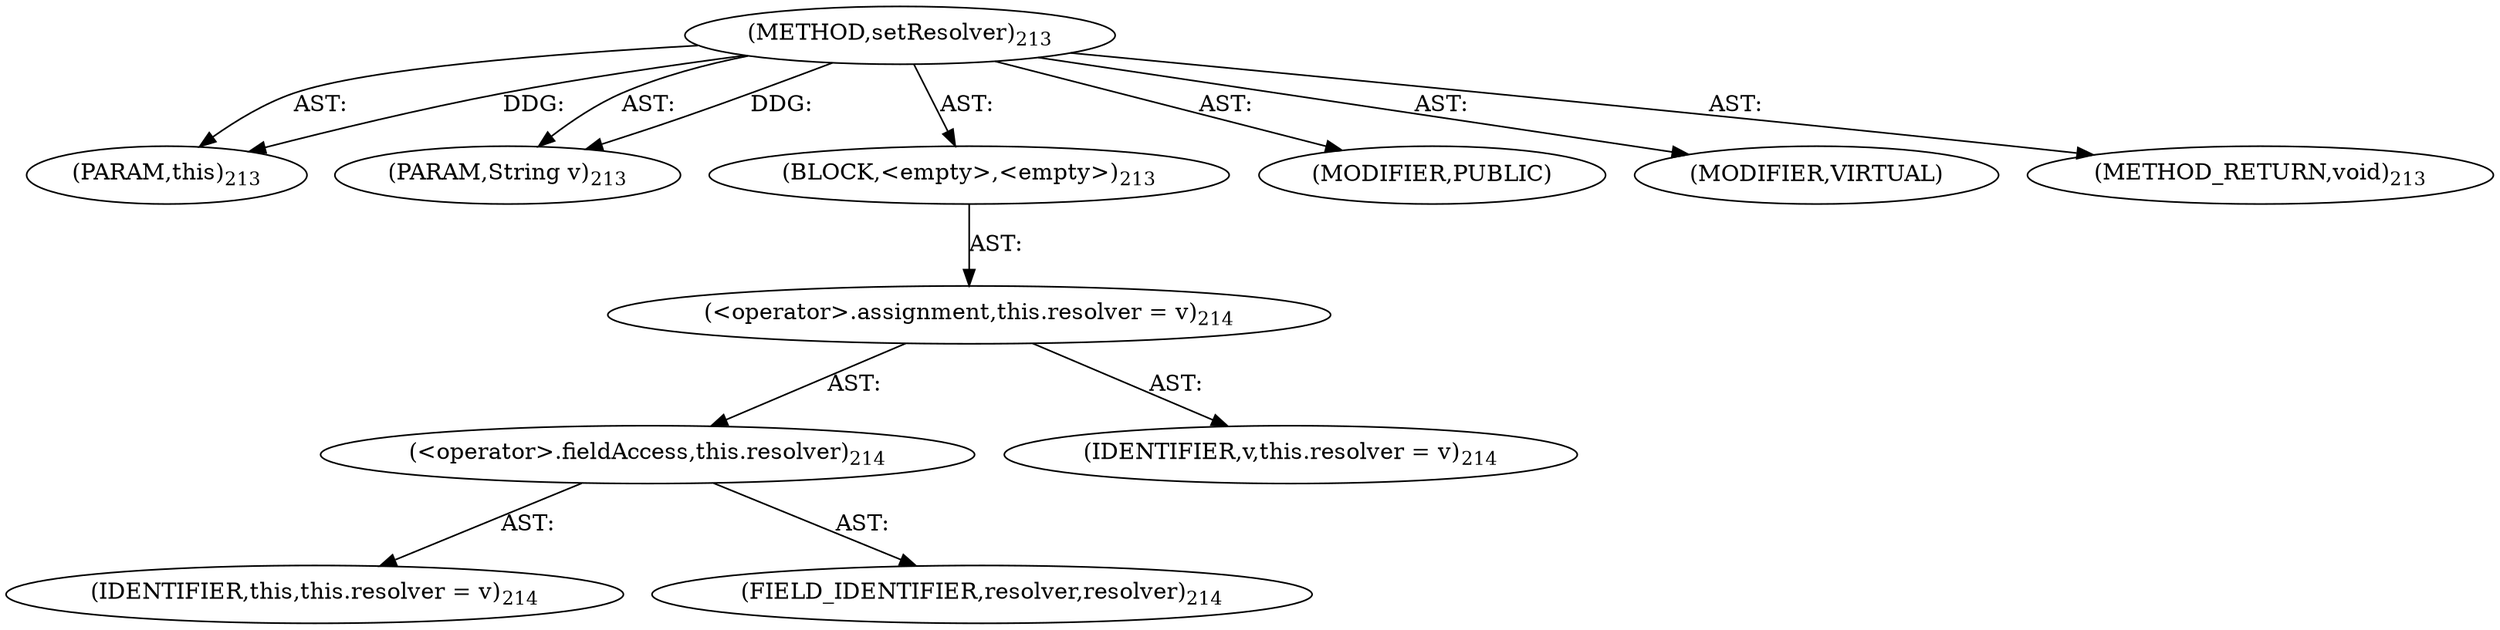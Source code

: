 digraph "setResolver" {  
"111669149704" [label = <(METHOD,setResolver)<SUB>213</SUB>> ]
"115964116996" [label = <(PARAM,this)<SUB>213</SUB>> ]
"115964117009" [label = <(PARAM,String v)<SUB>213</SUB>> ]
"25769803793" [label = <(BLOCK,&lt;empty&gt;,&lt;empty&gt;)<SUB>213</SUB>> ]
"30064771182" [label = <(&lt;operator&gt;.assignment,this.resolver = v)<SUB>214</SUB>> ]
"30064771183" [label = <(&lt;operator&gt;.fieldAccess,this.resolver)<SUB>214</SUB>> ]
"68719476759" [label = <(IDENTIFIER,this,this.resolver = v)<SUB>214</SUB>> ]
"55834574865" [label = <(FIELD_IDENTIFIER,resolver,resolver)<SUB>214</SUB>> ]
"68719476827" [label = <(IDENTIFIER,v,this.resolver = v)<SUB>214</SUB>> ]
"133143986198" [label = <(MODIFIER,PUBLIC)> ]
"133143986199" [label = <(MODIFIER,VIRTUAL)> ]
"128849018888" [label = <(METHOD_RETURN,void)<SUB>213</SUB>> ]
  "111669149704" -> "115964116996"  [ label = "AST: "] 
  "111669149704" -> "115964117009"  [ label = "AST: "] 
  "111669149704" -> "25769803793"  [ label = "AST: "] 
  "111669149704" -> "133143986198"  [ label = "AST: "] 
  "111669149704" -> "133143986199"  [ label = "AST: "] 
  "111669149704" -> "128849018888"  [ label = "AST: "] 
  "25769803793" -> "30064771182"  [ label = "AST: "] 
  "30064771182" -> "30064771183"  [ label = "AST: "] 
  "30064771182" -> "68719476827"  [ label = "AST: "] 
  "30064771183" -> "68719476759"  [ label = "AST: "] 
  "30064771183" -> "55834574865"  [ label = "AST: "] 
  "111669149704" -> "115964116996"  [ label = "DDG: "] 
  "111669149704" -> "115964117009"  [ label = "DDG: "] 
}
